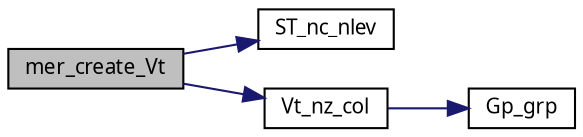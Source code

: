 digraph G
{
  edge [fontname="FreeSans.ttf",fontsize=10,labelfontname="FreeSans.ttf",labelfontsize=10];
  node [fontname="FreeSans.ttf",fontsize=10,shape=record];
  rankdir=LR;
  Node1 [label="mer_create_Vt",height=0.2,width=0.4,color="black", fillcolor="grey75", style="filled" fontcolor="black"];
  Node1 -> Node2 [color="midnightblue",fontsize=10,style="solid",fontname="FreeSans.ttf"];
  Node2 [label="ST_nc_nlev",height=0.2,width=0.4,color="black", fillcolor="white", style="filled",URL="$lmer_8c.html#3a7fab2a88117d83971db12f53eaa91e",tooltip="Populate the st, nc and nlev arrays."];
  Node1 -> Node3 [color="midnightblue",fontsize=10,style="solid",fontname="FreeSans.ttf"];
  Node3 [label="Vt_nz_col",height=0.2,width=0.4,color="black", fillcolor="white", style="filled",URL="$lmer_8c.html#62237fa58bbebf9191bdc1416e2e7fbc",tooltip="Determine the nonzero positions in the jth column of Vt."];
  Node3 -> Node4 [color="midnightblue",fontsize=10,style="solid",fontname="FreeSans.ttf"];
  Node4 [label="Gp_grp",height=0.2,width=0.4,color="black", fillcolor="white", style="filled",URL="$lmer_8c.html#b8860702c5746bbc78758b160094e9e6",tooltip="Return the group in the (nf, Gp) combination to which ind belongs."];
}
